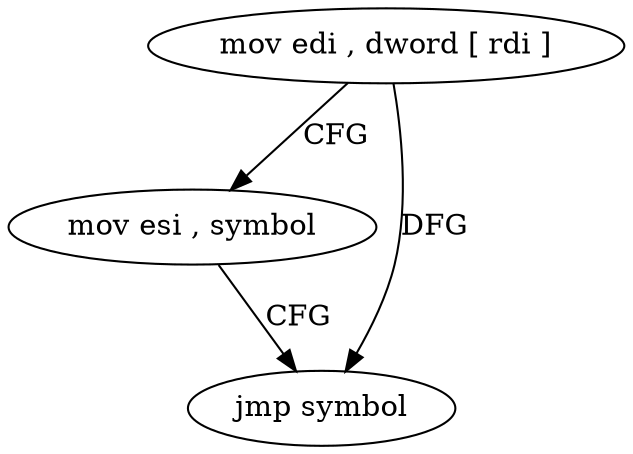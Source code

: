 digraph "func" {
"4201776" [label = "mov edi , dword [ rdi ]" ]
"4201778" [label = "mov esi , symbol" ]
"4201783" [label = "jmp symbol" ]
"4201776" -> "4201778" [ label = "CFG" ]
"4201776" -> "4201783" [ label = "DFG" ]
"4201778" -> "4201783" [ label = "CFG" ]
}
